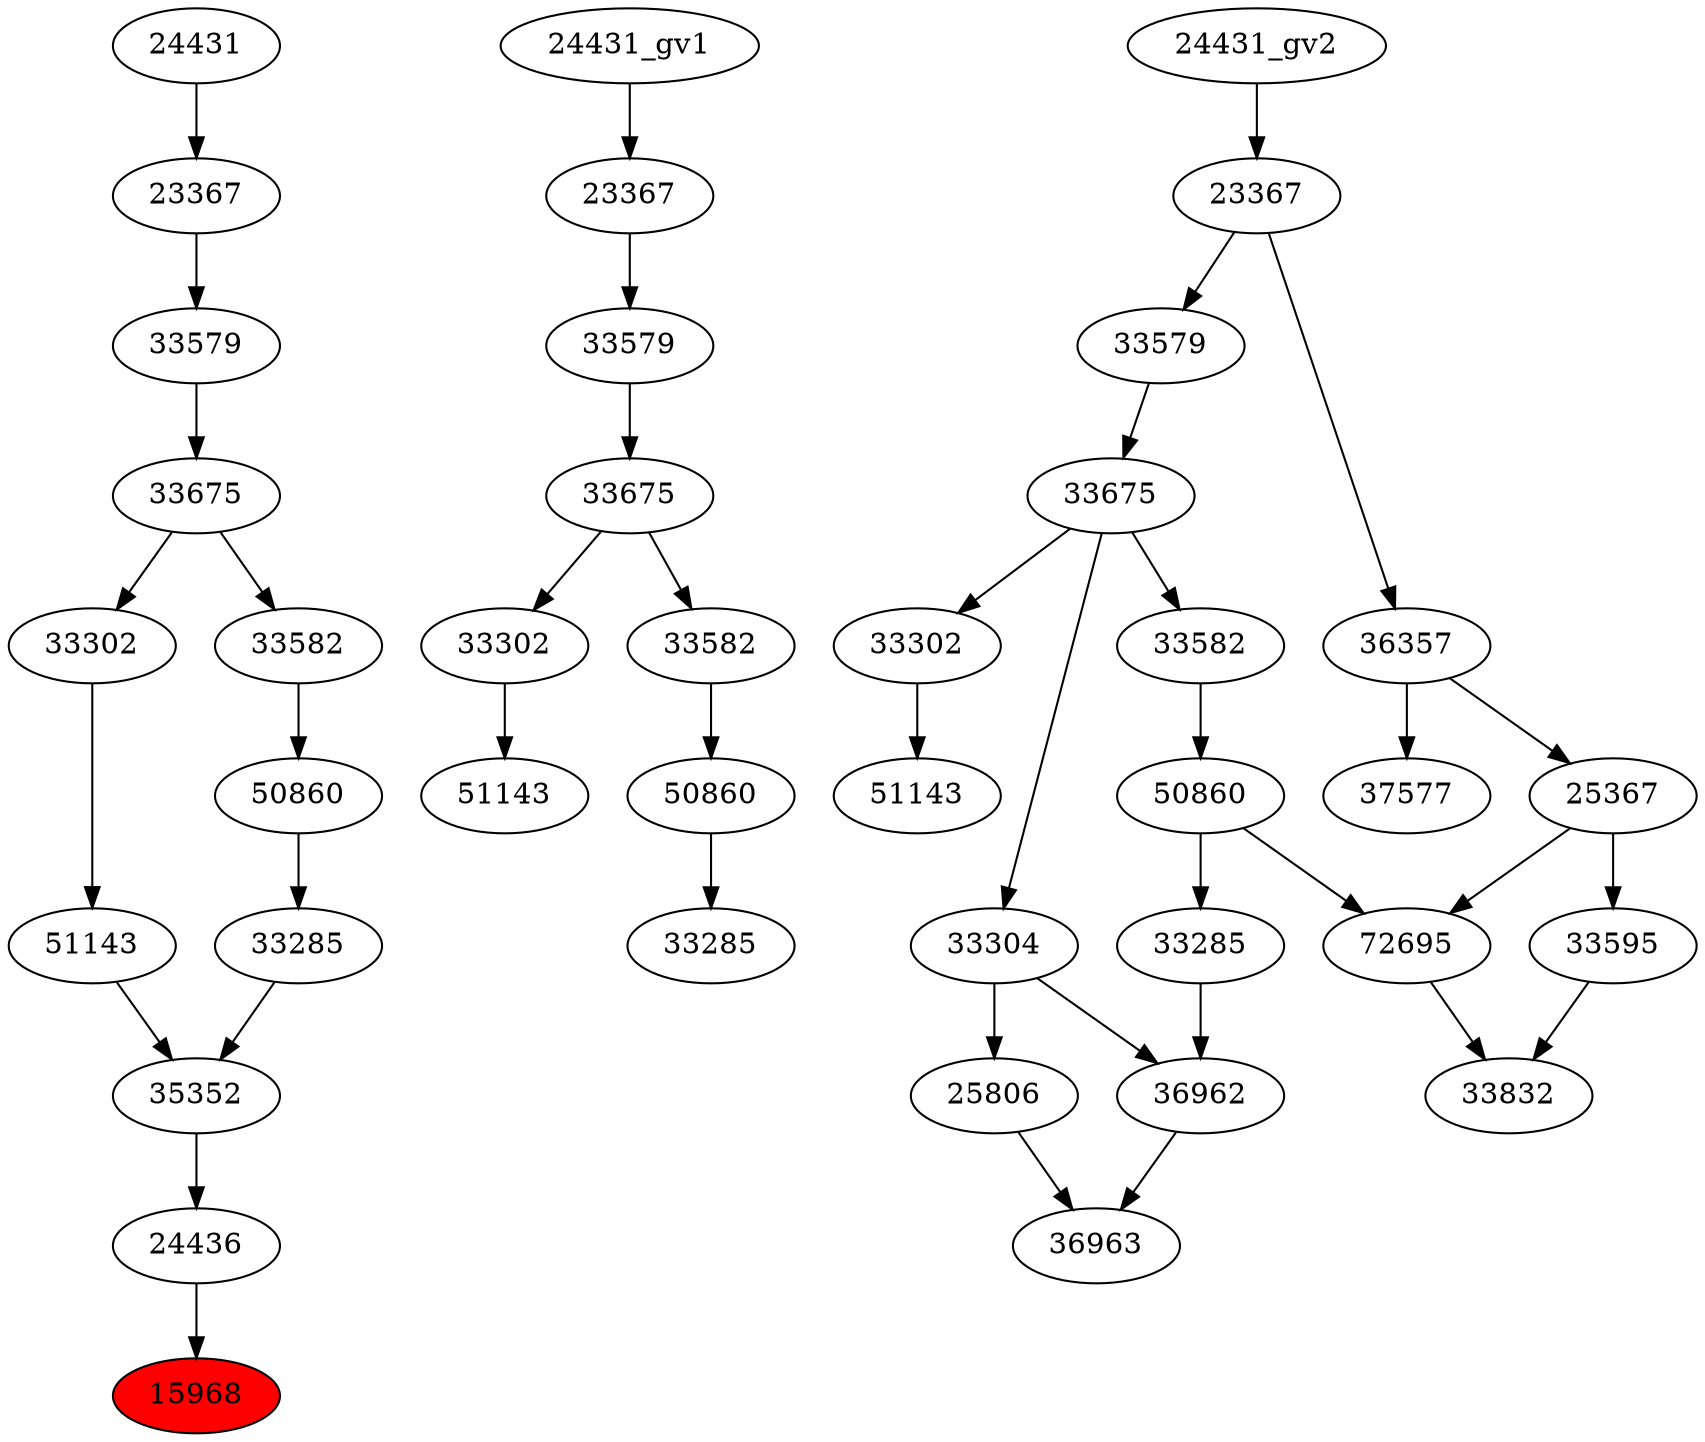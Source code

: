 strict digraph root {
	node [label="\N"];
	{
		node [fillcolor="",
			label="\N",
			style=""
		];
		15968		 [fillcolor=red,
			label=15968,
			style=filled];
		24436		 [label=24436];
		24436 -> 15968;
		35352		 [label=35352];
		35352 -> 24436;
		33285		 [label=33285];
		33285 -> 35352;
		51143		 [label=51143];
		51143 -> 35352;
		50860		 [label=50860];
		50860 -> 33285;
		33302		 [label=33302];
		33302 -> 51143;
		33582		 [label=33582];
		33582 -> 50860;
		33675		 [label=33675];
		33675 -> 33302;
		33675 -> 33582;
		33579		 [label=33579];
		33579 -> 33675;
		23367		 [label=23367];
		23367 -> 33579;
		24431		 [label=24431];
		24431 -> 23367;
	}
	{
		node [label="\N"];
		"33285_gv1"		 [label=33285];
		"50860_gv1"		 [label=50860];
		"50860_gv1" -> "33285_gv1";
		"51143_gv1"		 [label=51143];
		"33302_gv1"		 [label=33302];
		"33302_gv1" -> "51143_gv1";
		"33582_gv1"		 [label=33582];
		"33582_gv1" -> "50860_gv1";
		"33675_gv1"		 [label=33675];
		"33675_gv1" -> "33302_gv1";
		"33675_gv1" -> "33582_gv1";
		"33579_gv1"		 [label=33579];
		"33579_gv1" -> "33675_gv1";
		"23367_gv1"		 [label=23367];
		"23367_gv1" -> "33579_gv1";
		"24431_gv1" -> "23367_gv1";
	}
	{
		node [label="\N"];
		"50860_gv2"		 [label=50860];
		"33285_gv2"		 [label=33285];
		"50860_gv2" -> "33285_gv2";
		72695		 [label=72695];
		"50860_gv2" -> 72695;
		"33582_gv2"		 [label=33582];
		"33582_gv2" -> "50860_gv2";
		36962		 [label=36962];
		"33285_gv2" -> 36962;
		"51143_gv2"		 [label=51143];
		"33302_gv2"		 [label=33302];
		"33302_gv2" -> "51143_gv2";
		"33675_gv2"		 [label=33675];
		"33675_gv2" -> "33582_gv2";
		"33675_gv2" -> "33302_gv2";
		33304		 [label=33304];
		"33675_gv2" -> 33304;
		36963		 [label=36963];
		36962 -> 36963;
		25806		 [label=25806];
		25806 -> 36963;
		"33579_gv2"		 [label=33579];
		"33579_gv2" -> "33675_gv2";
		33832		 [label=33832];
		72695 -> 33832;
		25367		 [label=25367];
		25367 -> 72695;
		33595		 [label=33595];
		25367 -> 33595;
		33304 -> 36962;
		33304 -> 25806;
		33595 -> 33832;
		"23367_gv2"		 [label=23367];
		"23367_gv2" -> "33579_gv2";
		36357		 [label=36357];
		"23367_gv2" -> 36357;
		36357 -> 25367;
		37577		 [label=37577];
		36357 -> 37577;
		"24431_gv2" -> "23367_gv2";
	}
}
